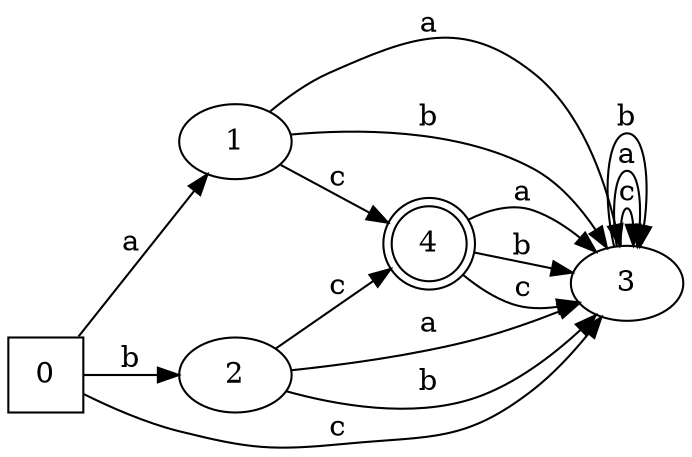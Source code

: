 digraph G {
	rankdir=LR;
	0->1[ label=a ];
	0->2[ label=b ];
	0->3[ label=c ];
	1->3[ label=a ];
	1->3[ label=b ];
	1->4[ label=c ];
	2->3[ label=a ];
	2->3[ label=b ];
	2->4[ label=c ];
	3->3[ label=c ];
	3->3[ label=a ];
	3->3[ label=b ];
	4->3[ label=a ];
	4->3[ label=b ];
	4->3[ label=c ];
	0 [ shape=square ];
	1;
	2;
	3;
	4 [ shape=doublecircle ];

}

